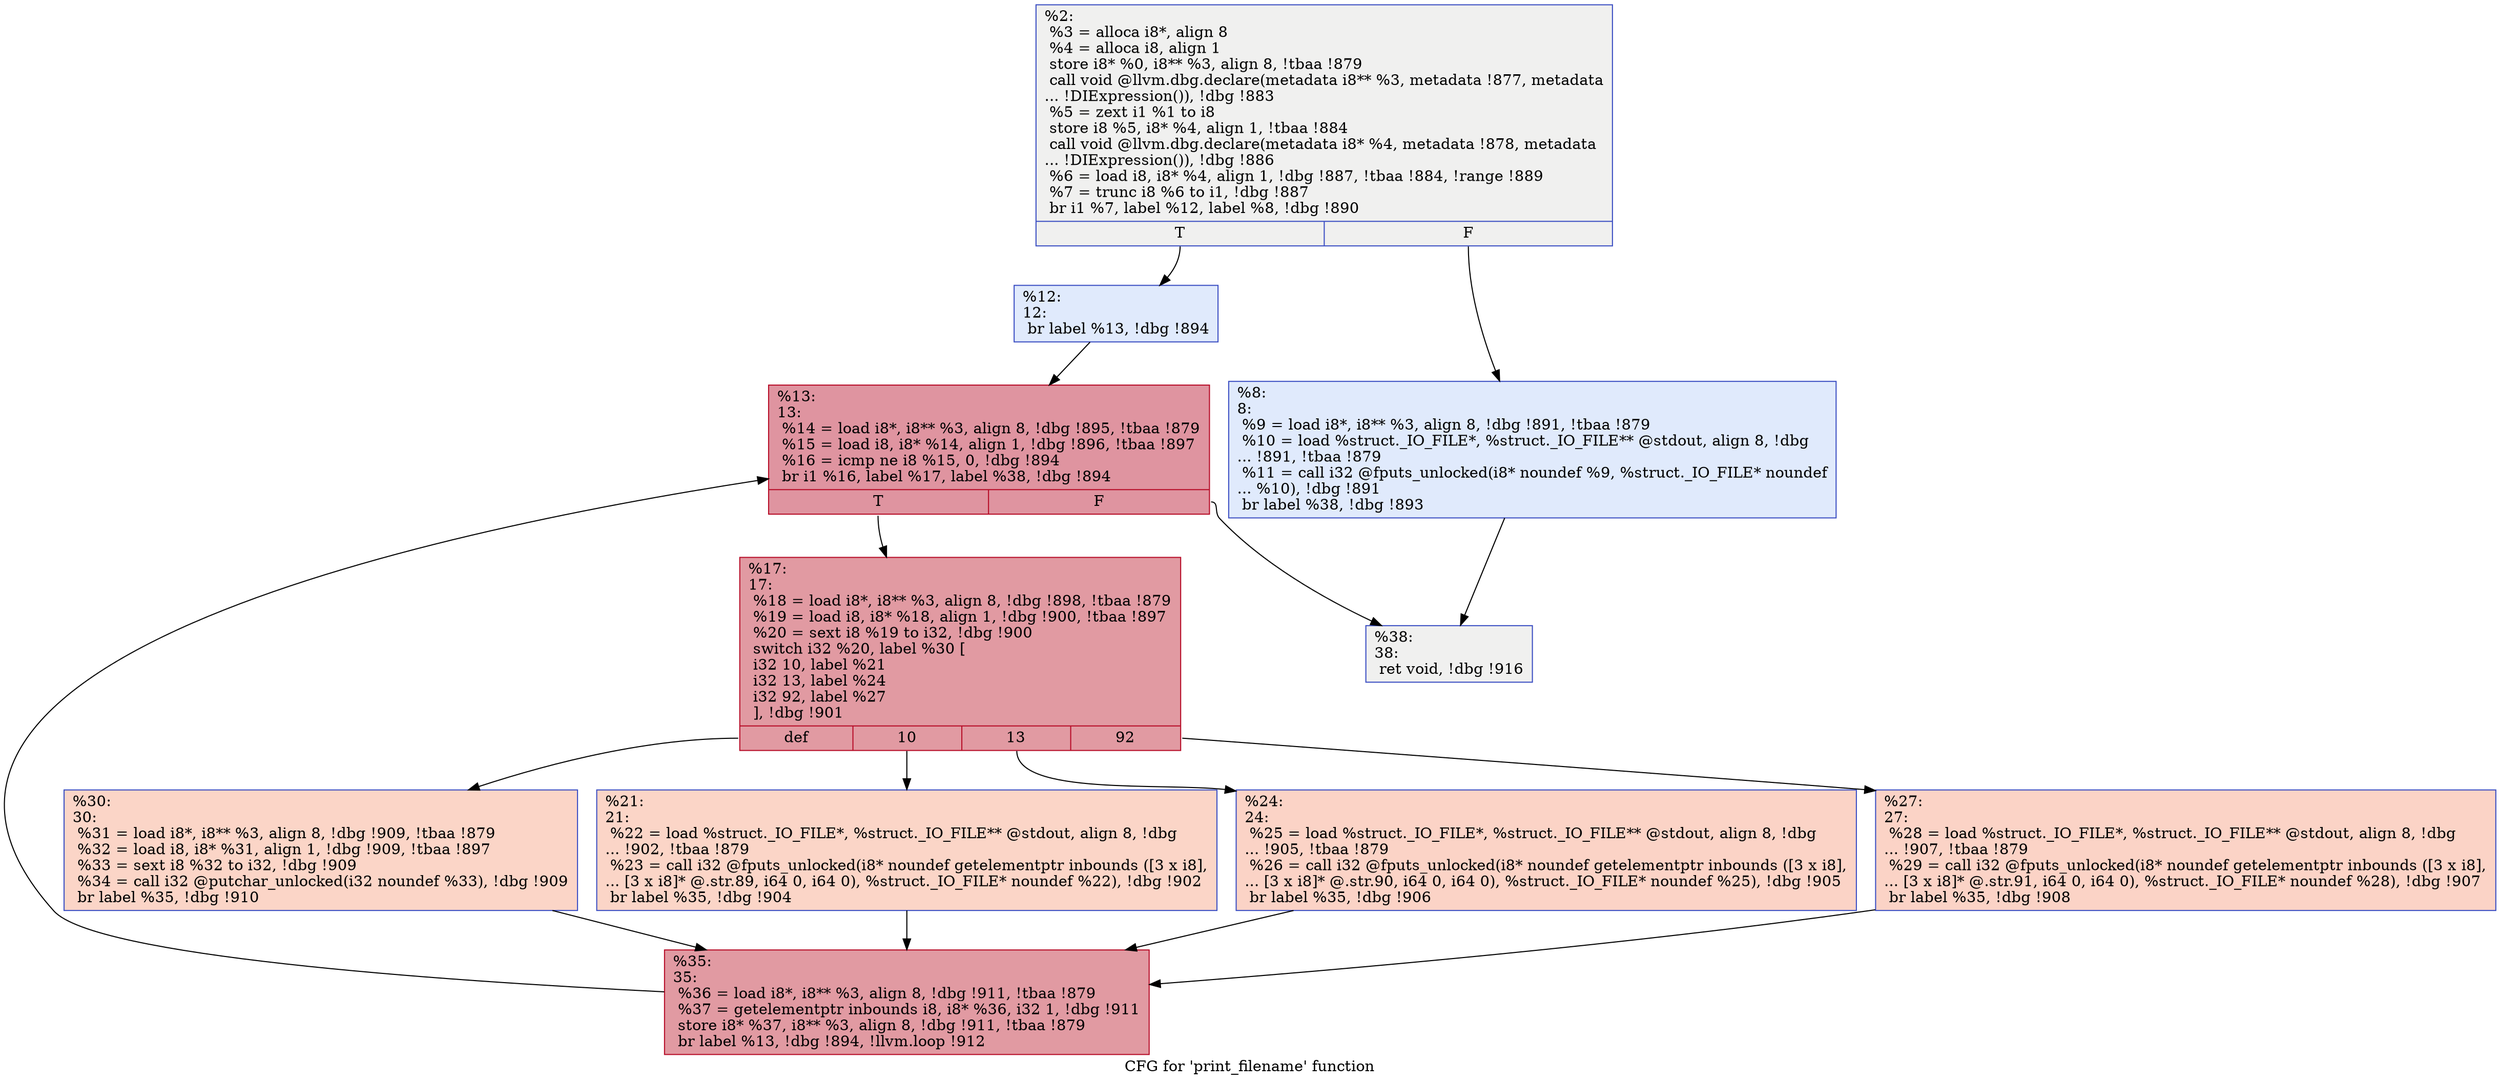 digraph "CFG for 'print_filename' function" {
	label="CFG for 'print_filename' function";

	Node0x1249730 [shape=record,color="#3d50c3ff", style=filled, fillcolor="#dedcdb70",label="{%2:\l  %3 = alloca i8*, align 8\l  %4 = alloca i8, align 1\l  store i8* %0, i8** %3, align 8, !tbaa !879\l  call void @llvm.dbg.declare(metadata i8** %3, metadata !877, metadata\l... !DIExpression()), !dbg !883\l  %5 = zext i1 %1 to i8\l  store i8 %5, i8* %4, align 1, !tbaa !884\l  call void @llvm.dbg.declare(metadata i8* %4, metadata !878, metadata\l... !DIExpression()), !dbg !886\l  %6 = load i8, i8* %4, align 1, !dbg !887, !tbaa !884, !range !889\l  %7 = trunc i8 %6 to i1, !dbg !887\l  br i1 %7, label %12, label %8, !dbg !890\l|{<s0>T|<s1>F}}"];
	Node0x1249730:s0 -> Node0x124a810;
	Node0x1249730:s1 -> Node0x124a7c0;
	Node0x124a7c0 [shape=record,color="#3d50c3ff", style=filled, fillcolor="#b9d0f970",label="{%8:\l8:                                                \l  %9 = load i8*, i8** %3, align 8, !dbg !891, !tbaa !879\l  %10 = load %struct._IO_FILE*, %struct._IO_FILE** @stdout, align 8, !dbg\l... !891, !tbaa !879\l  %11 = call i32 @fputs_unlocked(i8* noundef %9, %struct._IO_FILE* noundef\l... %10), !dbg !891\l  br label %38, !dbg !893\l}"];
	Node0x124a7c0 -> Node0x124aa90;
	Node0x124a810 [shape=record,color="#3d50c3ff", style=filled, fillcolor="#b9d0f970",label="{%12:\l12:                                               \l  br label %13, !dbg !894\l}"];
	Node0x124a810 -> Node0x124a860;
	Node0x124a860 [shape=record,color="#b70d28ff", style=filled, fillcolor="#b70d2870",label="{%13:\l13:                                               \l  %14 = load i8*, i8** %3, align 8, !dbg !895, !tbaa !879\l  %15 = load i8, i8* %14, align 1, !dbg !896, !tbaa !897\l  %16 = icmp ne i8 %15, 0, !dbg !894\l  br i1 %16, label %17, label %38, !dbg !894\l|{<s0>T|<s1>F}}"];
	Node0x124a860:s0 -> Node0x124a8b0;
	Node0x124a860:s1 -> Node0x124aa90;
	Node0x124a8b0 [shape=record,color="#b70d28ff", style=filled, fillcolor="#bb1b2c70",label="{%17:\l17:                                               \l  %18 = load i8*, i8** %3, align 8, !dbg !898, !tbaa !879\l  %19 = load i8, i8* %18, align 1, !dbg !900, !tbaa !897\l  %20 = sext i8 %19 to i32, !dbg !900\l  switch i32 %20, label %30 [\l    i32 10, label %21\l    i32 13, label %24\l    i32 92, label %27\l  ], !dbg !901\l|{<s0>def|<s1>10|<s2>13|<s3>92}}"];
	Node0x124a8b0:s0 -> Node0x124a9f0;
	Node0x124a8b0:s1 -> Node0x124a900;
	Node0x124a8b0:s2 -> Node0x124a950;
	Node0x124a8b0:s3 -> Node0x124a9a0;
	Node0x124a900 [shape=record,color="#3d50c3ff", style=filled, fillcolor="#f5a08170",label="{%21:\l21:                                               \l  %22 = load %struct._IO_FILE*, %struct._IO_FILE** @stdout, align 8, !dbg\l... !902, !tbaa !879\l  %23 = call i32 @fputs_unlocked(i8* noundef getelementptr inbounds ([3 x i8],\l... [3 x i8]* @.str.89, i64 0, i64 0), %struct._IO_FILE* noundef %22), !dbg !902\l  br label %35, !dbg !904\l}"];
	Node0x124a900 -> Node0x124aa40;
	Node0x124a950 [shape=record,color="#3d50c3ff", style=filled, fillcolor="#f59c7d70",label="{%24:\l24:                                               \l  %25 = load %struct._IO_FILE*, %struct._IO_FILE** @stdout, align 8, !dbg\l... !905, !tbaa !879\l  %26 = call i32 @fputs_unlocked(i8* noundef getelementptr inbounds ([3 x i8],\l... [3 x i8]* @.str.90, i64 0, i64 0), %struct._IO_FILE* noundef %25), !dbg !905\l  br label %35, !dbg !906\l}"];
	Node0x124a950 -> Node0x124aa40;
	Node0x124a9a0 [shape=record,color="#3d50c3ff", style=filled, fillcolor="#f59c7d70",label="{%27:\l27:                                               \l  %28 = load %struct._IO_FILE*, %struct._IO_FILE** @stdout, align 8, !dbg\l... !907, !tbaa !879\l  %29 = call i32 @fputs_unlocked(i8* noundef getelementptr inbounds ([3 x i8],\l... [3 x i8]* @.str.91, i64 0, i64 0), %struct._IO_FILE* noundef %28), !dbg !907\l  br label %35, !dbg !908\l}"];
	Node0x124a9a0 -> Node0x124aa40;
	Node0x124a9f0 [shape=record,color="#3d50c3ff", style=filled, fillcolor="#f5a08170",label="{%30:\l30:                                               \l  %31 = load i8*, i8** %3, align 8, !dbg !909, !tbaa !879\l  %32 = load i8, i8* %31, align 1, !dbg !909, !tbaa !897\l  %33 = sext i8 %32 to i32, !dbg !909\l  %34 = call i32 @putchar_unlocked(i32 noundef %33), !dbg !909\l  br label %35, !dbg !910\l}"];
	Node0x124a9f0 -> Node0x124aa40;
	Node0x124aa40 [shape=record,color="#b70d28ff", style=filled, fillcolor="#bb1b2c70",label="{%35:\l35:                                               \l  %36 = load i8*, i8** %3, align 8, !dbg !911, !tbaa !879\l  %37 = getelementptr inbounds i8, i8* %36, i32 1, !dbg !911\l  store i8* %37, i8** %3, align 8, !dbg !911, !tbaa !879\l  br label %13, !dbg !894, !llvm.loop !912\l}"];
	Node0x124aa40 -> Node0x124a860;
	Node0x124aa90 [shape=record,color="#3d50c3ff", style=filled, fillcolor="#dedcdb70",label="{%38:\l38:                                               \l  ret void, !dbg !916\l}"];
}
